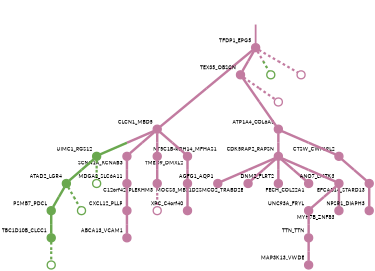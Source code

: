 strict digraph  {
graph[splines=false]; nodesep=0.7; rankdir=TB; ranksep=0.6; forcelabels=true; dpi=600; size=2.5;
0 [color="#c27ba0ff", fillcolor="#c27ba0ff", fixedsize=true, fontname=Lato, fontsize="12pt", height="0.25", label="", penwidth=3, shape=circle, style=filled, xlabel=TFDP1_EPG5];
1 [color="#c27ba0ff", fillcolor="#c27ba0ff", fixedsize=true, fontname=Lato, fontsize="12pt", height="0.25", label="", penwidth=3, shape=circle, style=filled, xlabel=CLCN1_MBD5];
16 [color="#c27ba0ff", fillcolor="#c27ba0ff", fixedsize=true, fontname=Lato, fontsize="12pt", height="0.25", label="", penwidth=3, shape=circle, style=filled, xlabel=TEX35_OBSCN];
30 [color="#6aa84fff", fillcolor="#6aa84fff", fixedsize=true, fontname=Lato, fontsize="12pt", height="0.25", label="", penwidth=3, shape=circle, style=solid, xlabel=""];
34 [color="#c27ba0ff", fillcolor="#c27ba0ff", fixedsize=true, fontname=Lato, fontsize="12pt", height="0.25", label="", penwidth=3, shape=circle, style=solid, xlabel=""];
3 [color="#6aa84fff", fillcolor="#6aa84fff", fixedsize=true, fontname=Lato, fontsize="12pt", height="0.25", label="", penwidth=3, shape=circle, style=filled, xlabel=UIMC1_RGS12];
4 [color="#c27ba0ff", fillcolor="#c27ba0ff", fixedsize=true, fontname=Lato, fontsize="12pt", height="0.25", label="", penwidth=3, shape=circle, style=filled, xlabel=SCNN1A_KCNAB3];
15 [color="#c27ba0ff", fillcolor="#c27ba0ff", fixedsize=true, fontname=Lato, fontsize="12pt", height="0.25", label="", penwidth=3, shape=circle, style=filled, xlabel="NT5C1B-RDH14_MFHAS1"];
23 [color="#c27ba0ff", fillcolor="#c27ba0ff", fixedsize=true, fontname=Lato, fontsize="12pt", height="0.25", label="", penwidth=3, shape=circle, style=filled, xlabel=TMED9_DMXL2];
2 [color="#c27ba0ff", fillcolor="#c27ba0ff", fixedsize=true, fontname=Lato, fontsize="12pt", height="0.25", label="", penwidth=3, shape=circle, style=filled, xlabel=ATP1A4_COL6A5];
5 [color="#c27ba0ff", fillcolor="#c27ba0ff", fixedsize=true, fontname=Lato, fontsize="12pt", height="0.25", label="", penwidth=3, shape=circle, style=filled, xlabel=CDK5RAP2_RAPSN];
11 [color="#c27ba0ff", fillcolor="#c27ba0ff", fixedsize=true, fontname=Lato, fontsize="12pt", height="0.25", label="", penwidth=3, shape=circle, style=filled, xlabel=CTSW_CWF19L2];
12 [color="#6aa84fff", fillcolor="#6aa84fff", fixedsize=true, fontname=Lato, fontsize="12pt", height="0.25", label="", penwidth=3, shape=circle, style=filled, xlabel=ATAD2_LGR4];
31 [color="#6aa84fff", fillcolor="#6aa84fff", fixedsize=true, fontname=Lato, fontsize="12pt", height="0.25", label="", penwidth=3, shape=circle, style=solid, xlabel=""];
25 [color="#c27ba0ff", fillcolor="#c27ba0ff", fixedsize=true, fontname=Lato, fontsize="12pt", height="0.25", label="", penwidth=3, shape=circle, style=filled, xlabel=MDGA2_SLC6A11];
10 [color="#c27ba0ff", fillcolor="#c27ba0ff", fixedsize=true, fontname=Lato, fontsize="12pt", height="0.25", label="", penwidth=3, shape=circle, style=filled, xlabel=AGFG1_AQP1];
17 [color="#c27ba0ff", fillcolor="#c27ba0ff", fixedsize=true, fontname=Lato, fontsize="12pt", height="0.25", label="", penwidth=3, shape=circle, style=filled, xlabel=SMCO2_TRABD2B];
20 [color="#c27ba0ff", fillcolor="#c27ba0ff", fixedsize=true, fontname=Lato, fontsize="12pt", height="0.25", label="", penwidth=3, shape=circle, style=filled, xlabel=DNM2_FLRT2];
22 [color="#c27ba0ff", fillcolor="#c27ba0ff", fixedsize=true, fontname=Lato, fontsize="12pt", height="0.25", label="", penwidth=3, shape=circle, style=filled, xlabel=FECH_COL22A1];
26 [color="#c27ba0ff", fillcolor="#c27ba0ff", fixedsize=true, fontname=Lato, fontsize="12pt", height="0.25", label="", penwidth=3, shape=circle, style=filled, xlabel=ANO7_LMTK3];
6 [color="#c27ba0ff", fillcolor="#c27ba0ff", fixedsize=true, fontname=Lato, fontsize="12pt", height="0.25", label="", penwidth=3, shape=circle, style=filled, xlabel=EFCAB14_STARD13];
9 [color="#c27ba0ff", fillcolor="#c27ba0ff", fixedsize=true, fontname=Lato, fontsize="12pt", height="0.25", label="", penwidth=3, shape=circle, style=filled, xlabel=NPSR1_DIAPH3];
7 [color="#c27ba0ff", fillcolor="#c27ba0ff", fixedsize=true, fontname=Lato, fontsize="12pt", height="0.25", label="", penwidth=3, shape=circle, style=filled, xlabel=CXCL12_PLLP];
24 [color="#c27ba0ff", fillcolor="#c27ba0ff", fixedsize=true, fontname=Lato, fontsize="12pt", height="0.25", label="", penwidth=3, shape=circle, style=filled, xlabel=ABCA13_VCAM1];
8 [color="#6aa84fff", fillcolor="#6aa84fff", fixedsize=true, fontname=Lato, fontsize="12pt", height="0.25", label="", penwidth=3, shape=circle, style=filled, xlabel=TBC1D10B_CLCC1];
32 [color="#6aa84fff", fillcolor="#6aa84fff", fixedsize=true, fontname=Lato, fontsize="12pt", height="0.25", label="", penwidth=3, shape=circle, style=solid, xlabel=""];
13 [color="#6aa84fff", fillcolor="#6aa84fff", fixedsize=true, fontname=Lato, fontsize="12pt", height="0.25", label="", penwidth=3, shape=circle, style=filled, xlabel=PSMB7_PDCL];
33 [color="#6aa84fff", fillcolor="#6aa84fff", fixedsize=true, fontname=Lato, fontsize="12pt", height="0.25", label="", penwidth=3, shape=circle, style=solid, xlabel=""];
14 [color="#c27ba0ff", fillcolor="#c27ba0ff", fixedsize=true, fontname=Lato, fontsize="12pt", height="0.25", label="", penwidth=3, shape=circle, style=filled, xlabel=C12orf42_PLEKHM3];
35 [color="#c27ba0ff", fillcolor="#c27ba0ff", fixedsize=true, fontname=Lato, fontsize="12pt", height="0.25", label="", penwidth=3, shape=circle, style=solid, xlabel=""];
36 [color="#c27ba0ff", fillcolor="#c27ba0ff", fixedsize=true, fontname=Lato, fontsize="12pt", height="0.25", label="", penwidth=3, shape=circle, style=solid, xlabel=""];
18 [color="#c27ba0ff", fillcolor="#c27ba0ff", fixedsize=true, fontname=Lato, fontsize="12pt", height="0.25", label="", penwidth=3, shape=circle, style=filled, xlabel=MOCS3_MB21D2];
21 [color="#c27ba0ff", fillcolor="#c27ba0ff", fixedsize=true, fontname=Lato, fontsize="12pt", height="0.25", label="", penwidth=3, shape=circle, style=filled, xlabel=XPC_C4orf40];
19 [color="#c27ba0ff", fillcolor="#c27ba0ff", fixedsize=true, fontname=Lato, fontsize="12pt", height="0.25", label="", penwidth=3, shape=circle, style=filled, xlabel=UNC93A_FRYL];
28 [color="#c27ba0ff", fillcolor="#c27ba0ff", fixedsize=true, fontname=Lato, fontsize="12pt", height="0.25", label="", penwidth=3, shape=circle, style=filled, xlabel=TTN_TTN];
27 [color="#c27ba0ff", fillcolor="#c27ba0ff", fixedsize=true, fontname=Lato, fontsize="12pt", height="0.25", label="", penwidth=3, shape=circle, style=filled, xlabel=MYH7B_ZNF83];
29 [color="#c27ba0ff", fillcolor="#c27ba0ff", fixedsize=true, fontname=Lato, fontsize="12pt", height="0.25", label="", penwidth=3, shape=circle, style=filled, xlabel=MAP3K13_VWDE];
normal [label="", penwidth=3, style=invis, xlabel=TFDP1_EPG5];
0 -> 1  [arrowsize=0, color="#c27ba0ff;0.5:#c27ba0ff", minlen="3.0", penwidth="5.5", style=solid];
0 -> 16  [arrowsize=0, color="#c27ba0ff;0.5:#c27ba0ff", minlen="1.1506849527359009", penwidth="5.5", style=solid];
0 -> 30  [arrowsize=0, color="#c27ba0ff;0.5:#6aa84fff", minlen="1.034246563911438", penwidth=5, style=dashed];
0 -> 34  [arrowsize=0, color="#c27ba0ff;0.5:#c27ba0ff", minlen="1.034246563911438", penwidth=5, style=dashed];
1 -> 3  [arrowsize=0, color="#c27ba0ff;0.5:#6aa84fff", minlen="1.465753436088562", penwidth="5.5", style=solid];
1 -> 4  [arrowsize=0, color="#c27ba0ff;0.5:#c27ba0ff", minlen="1.3698630332946777", penwidth="5.5", style=solid];
1 -> 15  [arrowsize=0, color="#c27ba0ff;0.5:#c27ba0ff", minlen="1.1506849527359009", penwidth="5.5", style=solid];
1 -> 23  [arrowsize=0, color="#c27ba0ff;0.5:#c27ba0ff", minlen="1.0958904027938843", penwidth="5.5", style=solid];
16 -> 2  [arrowsize=0, color="#c27ba0ff;0.5:#c27ba0ff", minlen="2.410958766937256", penwidth="5.5", style=solid];
16 -> 36  [arrowsize=0, color="#c27ba0ff;0.5:#c27ba0ff", minlen="1.034246563911438", penwidth=5, style=dashed];
3 -> 12  [arrowsize=0, color="#6aa84fff;0.5:#6aa84fff", minlen="1.1643835306167603", penwidth="5.5", style=solid];
3 -> 31  [arrowsize=0, color="#6aa84fff;0.5:#6aa84fff", minlen="1.034246563911438", penwidth=5, style=dashed];
4 -> 25  [arrowsize=0, color="#c27ba0ff;0.5:#c27ba0ff", minlen="1.082191824913025", penwidth="5.5", style=solid];
15 -> 14  [arrowsize=0, color="#c27ba0ff;0.5:#c27ba0ff", minlen="1.1506849527359009", penwidth="5.5", style=solid];
23 -> 18  [arrowsize=0, color="#c27ba0ff;0.5:#c27ba0ff", minlen="1.136986255645752", penwidth="5.5", style=solid];
2 -> 5  [arrowsize=0, color="#c27ba0ff;0.5:#c27ba0ff", minlen="1.3561643362045288", penwidth="5.5", style=solid];
2 -> 11  [arrowsize=0, color="#c27ba0ff;0.5:#c27ba0ff", minlen="1.1780822277069092", penwidth="5.5", style=solid];
5 -> 10  [arrowsize=0, color="#c27ba0ff;0.5:#c27ba0ff", minlen="1.2465753555297852", penwidth="5.5", style=solid];
5 -> 17  [arrowsize=0, color="#c27ba0ff;0.5:#c27ba0ff", minlen="1.136986255645752", penwidth="5.5", style=solid];
5 -> 20  [arrowsize=0, color="#c27ba0ff;0.5:#c27ba0ff", minlen="1.1232876777648926", penwidth="5.5", style=solid];
5 -> 22  [arrowsize=0, color="#c27ba0ff;0.5:#c27ba0ff", minlen="1.1095890998840332", penwidth="5.5", style=solid];
5 -> 26  [arrowsize=0, color="#c27ba0ff;0.5:#c27ba0ff", minlen="1.068493127822876", penwidth="5.5", style=solid];
11 -> 6  [arrowsize=0, color="#c27ba0ff;0.5:#c27ba0ff", minlen="1.3424657583236694", penwidth="5.5", style=solid];
12 -> 13  [arrowsize=0, color="#6aa84fff;0.5:#6aa84fff", minlen="1.1506849527359009", penwidth="5.5", style=solid];
12 -> 33  [arrowsize=0, color="#6aa84fff;0.5:#6aa84fff", minlen="1.034246563911438", penwidth=5, style=dashed];
25 -> 7  [arrowsize=0, color="#c27ba0ff;0.5:#c27ba0ff", minlen="1.3013699054718018", penwidth="5.5", style=solid];
26 -> 19  [arrowsize=0, color="#c27ba0ff;0.5:#c27ba0ff", minlen="1.136986255645752", penwidth="5.5", style=solid];
26 -> 27  [arrowsize=0, color="#c27ba0ff;0.5:#c27ba0ff", minlen="1.068493127822876", penwidth="5.5", style=solid];
6 -> 9  [arrowsize=0, color="#c27ba0ff;0.5:#c27ba0ff", minlen="1.2465753555297852", penwidth="5.5", style=solid];
7 -> 24  [arrowsize=0, color="#c27ba0ff;0.5:#c27ba0ff", minlen="1.082191824913025", penwidth="5.5", style=solid];
8 -> 32  [arrowsize=0, color="#6aa84fff;0.5:#6aa84fff", minlen="1.034246563911438", penwidth=5, style=dashed];
13 -> 8  [arrowsize=0, color="#6aa84fff;0.5:#6aa84fff", minlen="1.2876712083816528", penwidth="5.5", style=solid];
14 -> 35  [arrowsize=0, color="#c27ba0ff;0.5:#c27ba0ff", minlen="1.034246563911438", penwidth=5, style=dashed];
18 -> 21  [arrowsize=0, color="#c27ba0ff;0.5:#c27ba0ff", minlen="1.1095890998840332", penwidth="5.5", style=solid];
19 -> 28  [arrowsize=0, color="#c27ba0ff;0.5:#c27ba0ff", minlen="1.068493127822876", penwidth="5.5", style=solid];
28 -> 29  [arrowsize=0, color="#c27ba0ff;0.5:#c27ba0ff", minlen="1.068493127822876", penwidth="5.5", style=solid];
normal -> 0  [arrowsize=0, color="#c27ba0ff", label="", penwidth=4, style=solid];
}
